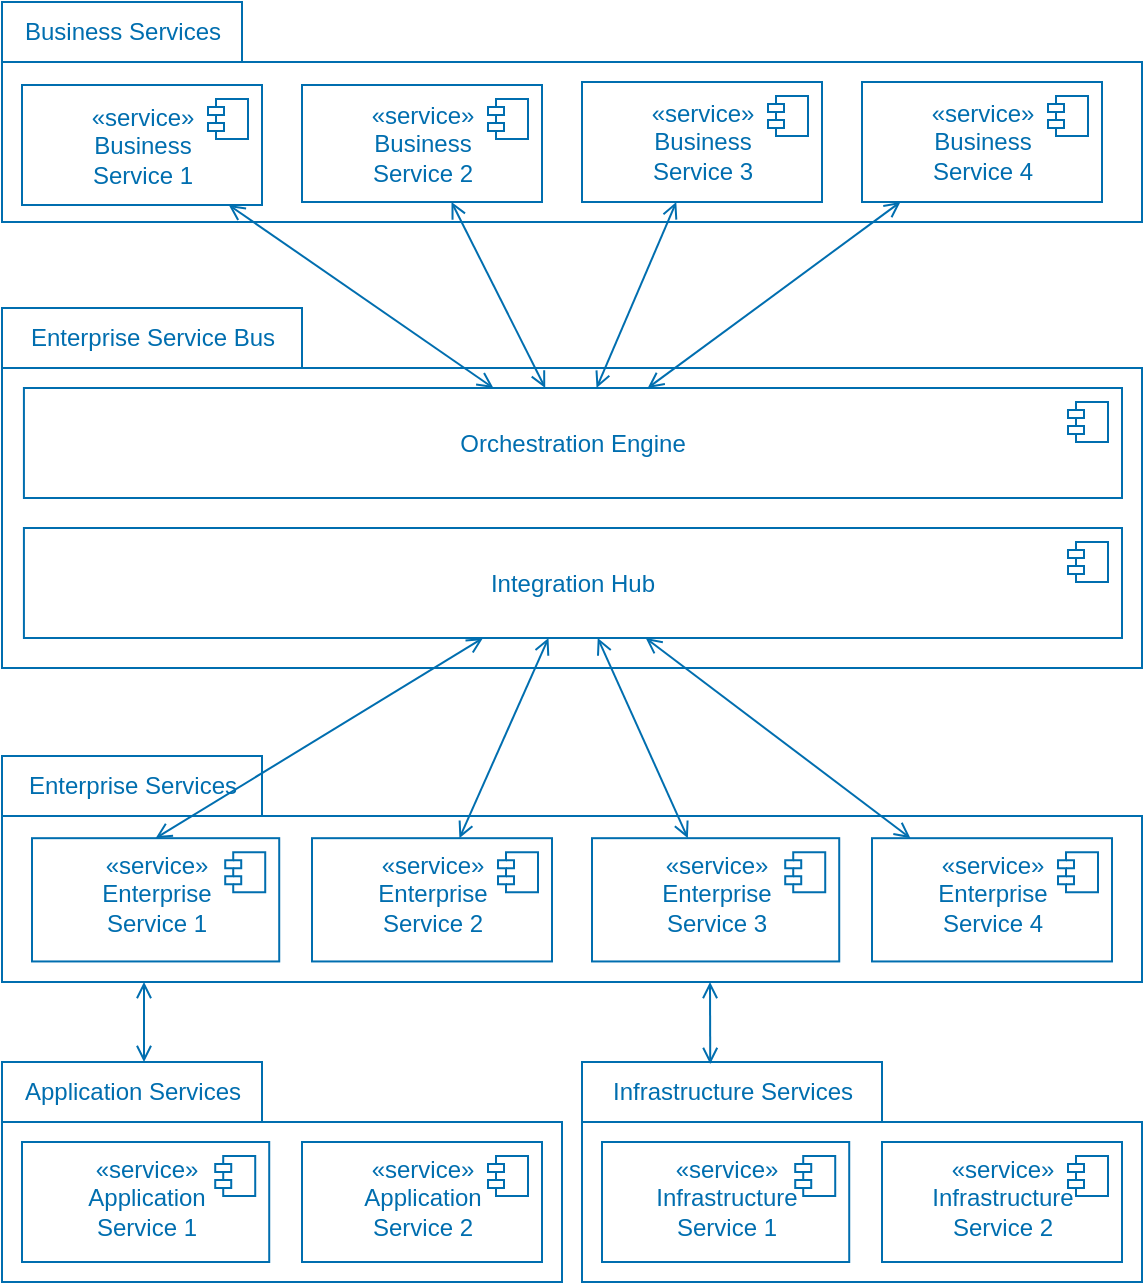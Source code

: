 <mxfile>
    <diagram id="1rftnht3yMh0IZzJSGRs" name="Page-1">
        <mxGraphModel dx="852" dy="548" grid="1" gridSize="10" guides="1" tooltips="1" connect="1" arrows="1" fold="1" page="1" pageScale="1" pageWidth="850" pageHeight="1100" math="0" shadow="0">
            <root>
                <mxCell id="0"/>
                <mxCell id="1" parent="0"/>
                <mxCell id="66" value="Business Services" style="shape=folder;fontStyle=0;tabWidth=120;tabHeight=30;tabPosition=left;html=1;boundedLbl=1;labelInHeader=1;container=1;collapsible=0;fillColor=none;fontColor=#006EAF;strokeColor=#006EAF;" vertex="1" parent="1">
                    <mxGeometry x="40" y="40" width="570" height="110" as="geometry"/>
                </mxCell>
                <mxCell id="67" value="" style="html=1;strokeColor=none;resizeWidth=1;resizeHeight=1;fillColor=none;part=1;connectable=0;allowArrows=0;deletable=0;fontStyle=0;fontColor=#006EAF;" vertex="1" parent="66">
                    <mxGeometry width="570" height="80" relative="1" as="geometry">
                        <mxPoint y="30" as="offset"/>
                    </mxGeometry>
                </mxCell>
                <mxCell id="78" value="«service»&lt;br&gt;&lt;span&gt;Business&lt;br&gt;Service 2&lt;/span&gt;" style="html=1;dropTarget=0;fontStyle=0;fillColor=none;fontColor=#006EAF;strokeColor=#006EAF;" vertex="1" parent="66">
                    <mxGeometry x="150" y="41.5" width="120" height="58.5" as="geometry"/>
                </mxCell>
                <mxCell id="79" value="" style="shape=module;jettyWidth=8;jettyHeight=4;fontStyle=0;fillColor=none;fontColor=#006EAF;strokeColor=#006EAF;" vertex="1" parent="78">
                    <mxGeometry x="1" width="20" height="20" relative="1" as="geometry">
                        <mxPoint x="-27" y="7" as="offset"/>
                    </mxGeometry>
                </mxCell>
                <mxCell id="76" value="«service»&lt;br&gt;&lt;span&gt;Business&lt;br&gt;Service 1&lt;/span&gt;" style="html=1;dropTarget=0;fontStyle=0;fillColor=none;fontColor=#006EAF;strokeColor=#006EAF;" vertex="1" parent="66">
                    <mxGeometry x="10" y="41.5" width="120" height="60" as="geometry"/>
                </mxCell>
                <mxCell id="77" value="" style="shape=module;jettyWidth=8;jettyHeight=4;fontStyle=0;fillColor=none;fontColor=#006EAF;strokeColor=#006EAF;" vertex="1" parent="76">
                    <mxGeometry x="1" width="20" height="20" relative="1" as="geometry">
                        <mxPoint x="-27" y="7" as="offset"/>
                    </mxGeometry>
                </mxCell>
                <mxCell id="100" value="«service»&lt;br&gt;&lt;span&gt;Business&lt;br&gt;Service 3&lt;/span&gt;" style="html=1;dropTarget=0;fontStyle=0;fillColor=none;fontColor=#006EAF;strokeColor=#006EAF;" vertex="1" parent="66">
                    <mxGeometry x="290" y="40" width="120" height="60" as="geometry"/>
                </mxCell>
                <mxCell id="101" value="" style="shape=module;jettyWidth=8;jettyHeight=4;fontStyle=0;fillColor=none;fontColor=#006EAF;strokeColor=#006EAF;" vertex="1" parent="100">
                    <mxGeometry x="1" width="20" height="20" relative="1" as="geometry">
                        <mxPoint x="-27" y="7" as="offset"/>
                    </mxGeometry>
                </mxCell>
                <mxCell id="102" value="«service»&lt;br&gt;&lt;span&gt;Business&lt;br&gt;Service 4&lt;/span&gt;" style="html=1;dropTarget=0;fontStyle=0;fillColor=none;fontColor=#006EAF;strokeColor=#006EAF;" vertex="1" parent="66">
                    <mxGeometry x="430" y="40" width="120" height="60" as="geometry"/>
                </mxCell>
                <mxCell id="103" value="" style="shape=module;jettyWidth=8;jettyHeight=4;fontStyle=0;fillColor=none;fontColor=#006EAF;strokeColor=#006EAF;" vertex="1" parent="102">
                    <mxGeometry x="1" width="20" height="20" relative="1" as="geometry">
                        <mxPoint x="-27" y="7" as="offset"/>
                    </mxGeometry>
                </mxCell>
                <mxCell id="68" value="Enterprise Service Bus" style="shape=folder;fontStyle=0;tabWidth=150;tabHeight=30;tabPosition=left;html=1;boundedLbl=1;labelInHeader=1;container=1;collapsible=0;fillColor=none;fontColor=#006EAF;strokeColor=#006EAF;" vertex="1" parent="1">
                    <mxGeometry x="40" y="193" width="570" height="180" as="geometry"/>
                </mxCell>
                <mxCell id="69" value="" style="html=1;strokeColor=#006EAF;resizeWidth=1;resizeHeight=1;fillColor=none;part=1;connectable=0;allowArrows=0;deletable=0;fontStyle=0;fontColor=#006EAF;" vertex="1" parent="68">
                    <mxGeometry width="570" height="150" relative="1" as="geometry">
                        <mxPoint y="30" as="offset"/>
                    </mxGeometry>
                </mxCell>
                <mxCell id="80" value="Orchestration Engine" style="html=1;dropTarget=0;fontStyle=0;fillColor=none;fontColor=#006EAF;strokeColor=#006EAF;" vertex="1" parent="68">
                    <mxGeometry x="10.96" y="40" width="549.04" height="55" as="geometry"/>
                </mxCell>
                <mxCell id="81" value="" style="shape=module;jettyWidth=8;jettyHeight=4;fontStyle=0;fillColor=none;fontColor=#006EAF;strokeColor=#006EAF;" vertex="1" parent="80">
                    <mxGeometry x="1" width="20" height="20" relative="1" as="geometry">
                        <mxPoint x="-27" y="7" as="offset"/>
                    </mxGeometry>
                </mxCell>
                <mxCell id="82" value="Integration Hub" style="html=1;dropTarget=0;fontStyle=0;fillColor=none;fontColor=#006EAF;strokeColor=#006EAF;" vertex="1" parent="68">
                    <mxGeometry x="10.96" y="110" width="549.04" height="55" as="geometry"/>
                </mxCell>
                <mxCell id="83" value="" style="shape=module;jettyWidth=8;jettyHeight=4;fontStyle=0;fillColor=none;fontColor=#006EAF;strokeColor=#006EAF;" vertex="1" parent="82">
                    <mxGeometry x="1" width="20" height="20" relative="1" as="geometry">
                        <mxPoint x="-27" y="7" as="offset"/>
                    </mxGeometry>
                </mxCell>
                <mxCell id="70" value="Enterprise Services" style="shape=folder;fontStyle=0;tabWidth=130;tabHeight=30;tabPosition=left;html=1;boundedLbl=1;labelInHeader=1;container=1;collapsible=0;fillColor=none;fontColor=#006EAF;strokeColor=#006EAF;" vertex="1" parent="1">
                    <mxGeometry x="40" y="417" width="570" height="113" as="geometry"/>
                </mxCell>
                <mxCell id="71" value="" style="html=1;strokeColor=none;resizeWidth=1;resizeHeight=1;fillColor=none;part=1;connectable=0;allowArrows=0;deletable=0;fontStyle=0;fontColor=#006EAF;" vertex="1" parent="70">
                    <mxGeometry width="570" height="80" relative="1" as="geometry">
                        <mxPoint y="30" as="offset"/>
                    </mxGeometry>
                </mxCell>
                <mxCell id="84" value="«service»&lt;br&gt;&lt;span&gt;Enterprise&lt;br&gt;Service 1&lt;/span&gt;" style="html=1;dropTarget=0;fontStyle=0;verticalAlign=top;fillColor=none;fontColor=#006EAF;strokeColor=#006EAF;" vertex="1" parent="70">
                    <mxGeometry x="15" y="41.091" width="123.61" height="61.636" as="geometry"/>
                </mxCell>
                <mxCell id="85" value="" style="shape=module;jettyWidth=8;jettyHeight=4;fontStyle=0;fillColor=none;fontColor=#006EAF;strokeColor=#006EAF;" vertex="1" parent="84">
                    <mxGeometry x="1" width="20" height="20" relative="1" as="geometry">
                        <mxPoint x="-27" y="7" as="offset"/>
                    </mxGeometry>
                </mxCell>
                <mxCell id="86" value="«service»&lt;br&gt;&lt;span&gt;Enterprise&lt;br&gt;Service 2&lt;/span&gt;" style="html=1;dropTarget=0;fontStyle=0;verticalAlign=top;fillColor=none;fontColor=#006EAF;strokeColor=#006EAF;" vertex="1" parent="70">
                    <mxGeometry x="155" y="41.091" width="120" height="61.636" as="geometry"/>
                </mxCell>
                <mxCell id="87" value="" style="shape=module;jettyWidth=8;jettyHeight=4;fontStyle=0;fillColor=none;fontColor=#006EAF;strokeColor=#006EAF;" vertex="1" parent="86">
                    <mxGeometry x="1" width="20" height="20" relative="1" as="geometry">
                        <mxPoint x="-27" y="7" as="offset"/>
                    </mxGeometry>
                </mxCell>
                <mxCell id="96" value="«service»&lt;br&gt;&lt;span&gt;Enterprise&lt;br&gt;Service 3&lt;/span&gt;" style="html=1;dropTarget=0;fontStyle=0;verticalAlign=top;fillColor=none;fontColor=#006EAF;strokeColor=#006EAF;" vertex="1" parent="70">
                    <mxGeometry x="295" y="41.091" width="123.61" height="61.636" as="geometry"/>
                </mxCell>
                <mxCell id="97" value="" style="shape=module;jettyWidth=8;jettyHeight=4;fontStyle=0;fillColor=none;fontColor=#006EAF;strokeColor=#006EAF;" vertex="1" parent="96">
                    <mxGeometry x="1" width="20" height="20" relative="1" as="geometry">
                        <mxPoint x="-27" y="7" as="offset"/>
                    </mxGeometry>
                </mxCell>
                <mxCell id="98" value="«service»&lt;br&gt;&lt;span&gt;Enterprise&lt;br&gt;Service 4&lt;/span&gt;" style="html=1;dropTarget=0;fontStyle=0;verticalAlign=top;fillColor=none;fontColor=#006EAF;strokeColor=#006EAF;" vertex="1" parent="70">
                    <mxGeometry x="435" y="41.091" width="120" height="61.636" as="geometry"/>
                </mxCell>
                <mxCell id="99" value="" style="shape=module;jettyWidth=8;jettyHeight=4;fontStyle=0;fillColor=none;fontColor=#006EAF;strokeColor=#006EAF;" vertex="1" parent="98">
                    <mxGeometry x="1" width="20" height="20" relative="1" as="geometry">
                        <mxPoint x="-27" y="7" as="offset"/>
                    </mxGeometry>
                </mxCell>
                <mxCell id="72" value="Application Services" style="shape=folder;fontStyle=0;tabWidth=130;tabHeight=30;tabPosition=left;html=1;boundedLbl=1;labelInHeader=1;container=1;collapsible=0;fillColor=none;fontColor=#006EAF;strokeColor=#006EAF;" vertex="1" parent="1">
                    <mxGeometry x="40" y="570" width="280" height="110" as="geometry"/>
                </mxCell>
                <mxCell id="73" value="" style="html=1;strokeColor=none;resizeWidth=1;resizeHeight=1;fillColor=none;part=1;connectable=0;allowArrows=0;deletable=0;fontStyle=0;fontColor=#006EAF;" vertex="1" parent="72">
                    <mxGeometry width="280" height="77" relative="1" as="geometry">
                        <mxPoint y="30" as="offset"/>
                    </mxGeometry>
                </mxCell>
                <mxCell id="88" value="«service»&lt;br&gt;&lt;span&gt;Application&lt;br&gt;Service 1&lt;/span&gt;" style="html=1;dropTarget=0;fontStyle=0;verticalAlign=top;fillColor=none;fontColor=#006EAF;strokeColor=#006EAF;" vertex="1" parent="72">
                    <mxGeometry x="10" y="40" width="123.61" height="60" as="geometry"/>
                </mxCell>
                <mxCell id="89" value="" style="shape=module;jettyWidth=8;jettyHeight=4;fontStyle=0;fillColor=none;fontColor=#006EAF;strokeColor=#006EAF;" vertex="1" parent="88">
                    <mxGeometry x="1" width="20" height="20" relative="1" as="geometry">
                        <mxPoint x="-27" y="7" as="offset"/>
                    </mxGeometry>
                </mxCell>
                <mxCell id="90" value="«service»&lt;br&gt;&lt;span&gt;Application&lt;br&gt;Service 2&lt;/span&gt;" style="html=1;dropTarget=0;fontStyle=0;verticalAlign=top;fillColor=none;fontColor=#006EAF;strokeColor=#006EAF;" vertex="1" parent="72">
                    <mxGeometry x="150" y="40" width="120" height="60" as="geometry"/>
                </mxCell>
                <mxCell id="91" value="" style="shape=module;jettyWidth=8;jettyHeight=4;fontStyle=0;fillColor=none;fontColor=#006EAF;strokeColor=#006EAF;" vertex="1" parent="90">
                    <mxGeometry x="1" width="20" height="20" relative="1" as="geometry">
                        <mxPoint x="-27" y="7" as="offset"/>
                    </mxGeometry>
                </mxCell>
                <mxCell id="74" value="Infrastructure Services" style="shape=folder;fontStyle=0;tabWidth=150;tabHeight=30;tabPosition=left;html=1;boundedLbl=1;labelInHeader=1;container=1;collapsible=0;fillColor=none;fontColor=#006EAF;strokeColor=#006EAF;" vertex="1" parent="1">
                    <mxGeometry x="330" y="570" width="280" height="110" as="geometry"/>
                </mxCell>
                <mxCell id="75" value="" style="html=1;strokeColor=none;resizeWidth=1;resizeHeight=1;fillColor=none;part=1;connectable=0;allowArrows=0;deletable=0;fontStyle=0;fontColor=#006EAF;" vertex="1" parent="74">
                    <mxGeometry width="280" height="77" relative="1" as="geometry">
                        <mxPoint y="30" as="offset"/>
                    </mxGeometry>
                </mxCell>
                <mxCell id="92" value="«service»&lt;br&gt;&lt;span&gt;Infrastructure&lt;br&gt;Service 1&lt;/span&gt;" style="html=1;dropTarget=0;fontStyle=0;verticalAlign=top;fillColor=none;fontColor=#006EAF;strokeColor=#006EAF;" vertex="1" parent="74">
                    <mxGeometry x="10" y="40" width="123.61" height="60" as="geometry"/>
                </mxCell>
                <mxCell id="93" value="" style="shape=module;jettyWidth=8;jettyHeight=4;fontStyle=0;fillColor=none;fontColor=#006EAF;strokeColor=#006EAF;" vertex="1" parent="92">
                    <mxGeometry x="1" width="20" height="20" relative="1" as="geometry">
                        <mxPoint x="-27" y="7" as="offset"/>
                    </mxGeometry>
                </mxCell>
                <mxCell id="94" value="«service»&lt;br&gt;&lt;span&gt;Infrastructure&lt;br&gt;Service 2&lt;/span&gt;" style="html=1;dropTarget=0;fontStyle=0;verticalAlign=top;fillColor=none;fontColor=#006EAF;strokeColor=#006EAF;" vertex="1" parent="74">
                    <mxGeometry x="150" y="40" width="120" height="60" as="geometry"/>
                </mxCell>
                <mxCell id="95" value="" style="shape=module;jettyWidth=8;jettyHeight=4;fontStyle=0;fillColor=none;fontColor=#006EAF;strokeColor=#006EAF;" vertex="1" parent="94">
                    <mxGeometry x="1" width="20" height="20" relative="1" as="geometry">
                        <mxPoint x="-27" y="7" as="offset"/>
                    </mxGeometry>
                </mxCell>
                <mxCell id="104" style="edgeStyle=none;html=1;fontColor=#006EAF;startArrow=open;startFill=0;endArrow=open;endFill=0;fillColor=#1ba1e2;strokeColor=#006EAF;" edge="1" parent="1">
                    <mxGeometry relative="1" as="geometry">
                        <mxPoint x="111" y="570" as="sourcePoint"/>
                        <mxPoint x="111" y="530" as="targetPoint"/>
                    </mxGeometry>
                </mxCell>
                <mxCell id="105" style="edgeStyle=none;html=1;fontColor=#006EAF;startArrow=open;startFill=0;endArrow=open;endFill=0;fillColor=#1ba1e2;strokeColor=#006EAF;exitX=0.229;exitY=0.009;exitDx=0;exitDy=0;exitPerimeter=0;" edge="1" parent="1" source="74">
                    <mxGeometry relative="1" as="geometry">
                        <mxPoint x="121.601" y="620" as="sourcePoint"/>
                        <mxPoint x="394" y="530" as="targetPoint"/>
                    </mxGeometry>
                </mxCell>
                <mxCell id="106" style="edgeStyle=none;html=1;fontColor=#006EAF;startArrow=open;startFill=0;endArrow=open;endFill=0;fillColor=#1ba1e2;strokeColor=#006EAF;exitX=0.5;exitY=0;exitDx=0;exitDy=0;" edge="1" parent="1" source="84" target="82">
                    <mxGeometry relative="1" as="geometry">
                        <mxPoint x="121" y="580" as="sourcePoint"/>
                        <mxPoint x="120.995" y="531.022" as="targetPoint"/>
                    </mxGeometry>
                </mxCell>
                <mxCell id="107" style="edgeStyle=none;html=1;fontColor=#006EAF;startArrow=open;startFill=0;endArrow=open;endFill=0;fillColor=#1ba1e2;strokeColor=#006EAF;" edge="1" parent="1" source="86" target="82">
                    <mxGeometry relative="1" as="geometry">
                        <mxPoint x="126.805" y="468.091" as="sourcePoint"/>
                        <mxPoint x="198.22" y="368" as="targetPoint"/>
                    </mxGeometry>
                </mxCell>
                <mxCell id="108" style="edgeStyle=none;html=1;fontColor=#006EAF;startArrow=open;startFill=0;endArrow=open;endFill=0;fillColor=#1ba1e2;strokeColor=#006EAF;" edge="1" parent="1" source="96" target="82">
                    <mxGeometry relative="1" as="geometry">
                        <mxPoint x="278.712" y="468.091" as="sourcePoint"/>
                        <mxPoint x="323.245" y="368" as="targetPoint"/>
                    </mxGeometry>
                </mxCell>
                <mxCell id="109" style="edgeStyle=none;html=1;fontColor=#006EAF;startArrow=open;startFill=0;endArrow=open;endFill=0;fillColor=#1ba1e2;strokeColor=#006EAF;" edge="1" parent="1" source="98" target="82">
                    <mxGeometry relative="1" as="geometry">
                        <mxPoint x="392.929" y="468.091" as="sourcePoint"/>
                        <mxPoint x="347.862" y="368" as="targetPoint"/>
                    </mxGeometry>
                </mxCell>
                <mxCell id="112" style="edgeStyle=none;html=1;fontColor=#006EAF;startArrow=open;startFill=0;endArrow=open;endFill=0;fillColor=#1ba1e2;strokeColor=#006EAF;" edge="1" parent="1" source="80" target="76">
                    <mxGeometry relative="1" as="geometry">
                        <mxPoint x="126.805" y="468.091" as="sourcePoint"/>
                        <mxPoint x="290.504" y="368" as="targetPoint"/>
                    </mxGeometry>
                </mxCell>
                <mxCell id="113" style="edgeStyle=none;html=1;fontColor=#006EAF;startArrow=open;startFill=0;endArrow=open;endFill=0;fillColor=#1ba1e2;strokeColor=#006EAF;" edge="1" parent="1" source="80" target="78">
                    <mxGeometry relative="1" as="geometry">
                        <mxPoint x="295.71" y="243" as="sourcePoint"/>
                        <mxPoint x="163.385" y="151.5" as="targetPoint"/>
                    </mxGeometry>
                </mxCell>
                <mxCell id="114" style="edgeStyle=none;html=1;fontColor=#006EAF;startArrow=open;startFill=0;endArrow=open;endFill=0;fillColor=#1ba1e2;strokeColor=#006EAF;" edge="1" parent="1" source="80" target="100">
                    <mxGeometry relative="1" as="geometry">
                        <mxPoint x="321.619" y="243" as="sourcePoint"/>
                        <mxPoint x="274.743" y="150" as="targetPoint"/>
                    </mxGeometry>
                </mxCell>
                <mxCell id="115" style="edgeStyle=none;html=1;fontColor=#006EAF;startArrow=open;startFill=0;endArrow=open;endFill=0;fillColor=#1ba1e2;strokeColor=#006EAF;" edge="1" parent="1" source="80" target="102">
                    <mxGeometry relative="1" as="geometry">
                        <mxPoint x="347.269" y="243" as="sourcePoint"/>
                        <mxPoint x="387.139" y="150" as="targetPoint"/>
                    </mxGeometry>
                </mxCell>
            </root>
        </mxGraphModel>
    </diagram>
</mxfile>